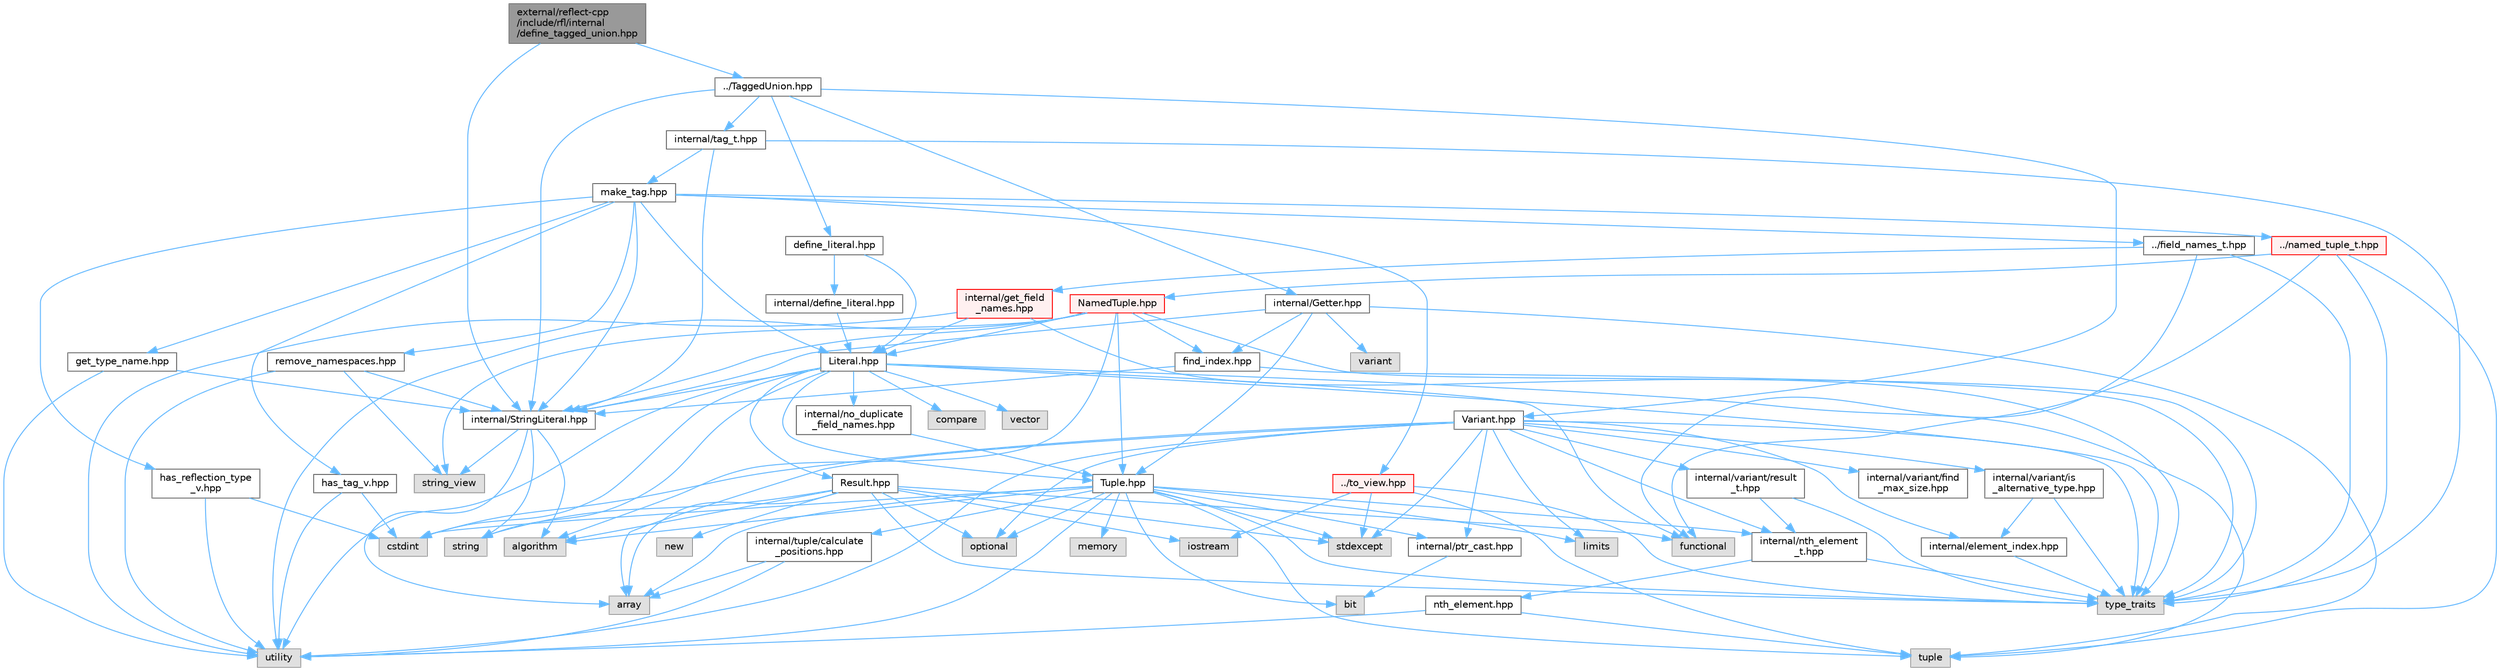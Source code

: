 digraph "external/reflect-cpp/include/rfl/internal/define_tagged_union.hpp"
{
 // LATEX_PDF_SIZE
  bgcolor="transparent";
  edge [fontname=Helvetica,fontsize=10,labelfontname=Helvetica,labelfontsize=10];
  node [fontname=Helvetica,fontsize=10,shape=box,height=0.2,width=0.4];
  Node1 [id="Node000001",label="external/reflect-cpp\l/include/rfl/internal\l/define_tagged_union.hpp",height=0.2,width=0.4,color="gray40", fillcolor="grey60", style="filled", fontcolor="black",tooltip=" "];
  Node1 -> Node2 [id="edge1_Node000001_Node000002",color="steelblue1",style="solid",tooltip=" "];
  Node2 [id="Node000002",label="../TaggedUnion.hpp",height=0.2,width=0.4,color="grey40", fillcolor="white", style="filled",URL="$_tagged_union_8hpp.html",tooltip=" "];
  Node2 -> Node3 [id="edge2_Node000002_Node000003",color="steelblue1",style="solid",tooltip=" "];
  Node3 [id="Node000003",label="Variant.hpp",height=0.2,width=0.4,color="grey40", fillcolor="white", style="filled",URL="$_variant_8hpp.html",tooltip=" "];
  Node3 -> Node4 [id="edge3_Node000003_Node000004",color="steelblue1",style="solid",tooltip=" "];
  Node4 [id="Node000004",label="array",height=0.2,width=0.4,color="grey60", fillcolor="#E0E0E0", style="filled",tooltip=" "];
  Node3 -> Node5 [id="edge4_Node000003_Node000005",color="steelblue1",style="solid",tooltip=" "];
  Node5 [id="Node000005",label="cstdint",height=0.2,width=0.4,color="grey60", fillcolor="#E0E0E0", style="filled",tooltip=" "];
  Node3 -> Node6 [id="edge5_Node000003_Node000006",color="steelblue1",style="solid",tooltip=" "];
  Node6 [id="Node000006",label="limits",height=0.2,width=0.4,color="grey60", fillcolor="#E0E0E0", style="filled",tooltip=" "];
  Node3 -> Node7 [id="edge6_Node000003_Node000007",color="steelblue1",style="solid",tooltip=" "];
  Node7 [id="Node000007",label="optional",height=0.2,width=0.4,color="grey60", fillcolor="#E0E0E0", style="filled",tooltip=" "];
  Node3 -> Node8 [id="edge7_Node000003_Node000008",color="steelblue1",style="solid",tooltip=" "];
  Node8 [id="Node000008",label="stdexcept",height=0.2,width=0.4,color="grey60", fillcolor="#E0E0E0", style="filled",tooltip=" "];
  Node3 -> Node9 [id="edge8_Node000003_Node000009",color="steelblue1",style="solid",tooltip=" "];
  Node9 [id="Node000009",label="type_traits",height=0.2,width=0.4,color="grey60", fillcolor="#E0E0E0", style="filled",tooltip=" "];
  Node3 -> Node10 [id="edge9_Node000003_Node000010",color="steelblue1",style="solid",tooltip=" "];
  Node10 [id="Node000010",label="utility",height=0.2,width=0.4,color="grey60", fillcolor="#E0E0E0", style="filled",tooltip=" "];
  Node3 -> Node11 [id="edge10_Node000003_Node000011",color="steelblue1",style="solid",tooltip=" "];
  Node11 [id="Node000011",label="internal/element_index.hpp",height=0.2,width=0.4,color="grey40", fillcolor="white", style="filled",URL="$element__index_8hpp.html",tooltip=" "];
  Node11 -> Node9 [id="edge11_Node000011_Node000009",color="steelblue1",style="solid",tooltip=" "];
  Node3 -> Node12 [id="edge12_Node000003_Node000012",color="steelblue1",style="solid",tooltip=" "];
  Node12 [id="Node000012",label="internal/nth_element\l_t.hpp",height=0.2,width=0.4,color="grey40", fillcolor="white", style="filled",URL="$nth__element__t_8hpp.html",tooltip=" "];
  Node12 -> Node9 [id="edge13_Node000012_Node000009",color="steelblue1",style="solid",tooltip=" "];
  Node12 -> Node13 [id="edge14_Node000012_Node000013",color="steelblue1",style="solid",tooltip=" "];
  Node13 [id="Node000013",label="nth_element.hpp",height=0.2,width=0.4,color="grey40", fillcolor="white", style="filled",URL="$nth__element_8hpp.html",tooltip=" "];
  Node13 -> Node14 [id="edge15_Node000013_Node000014",color="steelblue1",style="solid",tooltip=" "];
  Node14 [id="Node000014",label="tuple",height=0.2,width=0.4,color="grey60", fillcolor="#E0E0E0", style="filled",tooltip=" "];
  Node13 -> Node10 [id="edge16_Node000013_Node000010",color="steelblue1",style="solid",tooltip=" "];
  Node3 -> Node15 [id="edge17_Node000003_Node000015",color="steelblue1",style="solid",tooltip=" "];
  Node15 [id="Node000015",label="internal/variant/find\l_max_size.hpp",height=0.2,width=0.4,color="grey40", fillcolor="white", style="filled",URL="$find__max__size_8hpp.html",tooltip=" "];
  Node3 -> Node16 [id="edge18_Node000003_Node000016",color="steelblue1",style="solid",tooltip=" "];
  Node16 [id="Node000016",label="internal/variant/is\l_alternative_type.hpp",height=0.2,width=0.4,color="grey40", fillcolor="white", style="filled",URL="$is__alternative__type_8hpp.html",tooltip=" "];
  Node16 -> Node9 [id="edge19_Node000016_Node000009",color="steelblue1",style="solid",tooltip=" "];
  Node16 -> Node11 [id="edge20_Node000016_Node000011",color="steelblue1",style="solid",tooltip=" "];
  Node3 -> Node17 [id="edge21_Node000003_Node000017",color="steelblue1",style="solid",tooltip=" "];
  Node17 [id="Node000017",label="internal/variant/result\l_t.hpp",height=0.2,width=0.4,color="grey40", fillcolor="white", style="filled",URL="$result__t_8hpp.html",tooltip=" "];
  Node17 -> Node9 [id="edge22_Node000017_Node000009",color="steelblue1",style="solid",tooltip=" "];
  Node17 -> Node12 [id="edge23_Node000017_Node000012",color="steelblue1",style="solid",tooltip=" "];
  Node3 -> Node18 [id="edge24_Node000003_Node000018",color="steelblue1",style="solid",tooltip=" "];
  Node18 [id="Node000018",label="internal/ptr_cast.hpp",height=0.2,width=0.4,color="grey40", fillcolor="white", style="filled",URL="$ptr__cast_8hpp.html",tooltip=" "];
  Node18 -> Node19 [id="edge25_Node000018_Node000019",color="steelblue1",style="solid",tooltip=" "];
  Node19 [id="Node000019",label="bit",height=0.2,width=0.4,color="grey60", fillcolor="#E0E0E0", style="filled",tooltip=" "];
  Node2 -> Node20 [id="edge26_Node000002_Node000020",color="steelblue1",style="solid",tooltip=" "];
  Node20 [id="Node000020",label="define_literal.hpp",height=0.2,width=0.4,color="grey40", fillcolor="white", style="filled",URL="$define__literal_8hpp.html",tooltip=" "];
  Node20 -> Node21 [id="edge27_Node000020_Node000021",color="steelblue1",style="solid",tooltip=" "];
  Node21 [id="Node000021",label="Literal.hpp",height=0.2,width=0.4,color="grey40", fillcolor="white", style="filled",URL="$_literal_8hpp.html",tooltip=" "];
  Node21 -> Node22 [id="edge28_Node000021_Node000022",color="steelblue1",style="solid",tooltip=" "];
  Node22 [id="Node000022",label="compare",height=0.2,width=0.4,color="grey60", fillcolor="#E0E0E0", style="filled",tooltip=" "];
  Node21 -> Node5 [id="edge29_Node000021_Node000005",color="steelblue1",style="solid",tooltip=" "];
  Node21 -> Node23 [id="edge30_Node000021_Node000023",color="steelblue1",style="solid",tooltip=" "];
  Node23 [id="Node000023",label="functional",height=0.2,width=0.4,color="grey60", fillcolor="#E0E0E0", style="filled",tooltip=" "];
  Node21 -> Node24 [id="edge31_Node000021_Node000024",color="steelblue1",style="solid",tooltip=" "];
  Node24 [id="Node000024",label="string",height=0.2,width=0.4,color="grey60", fillcolor="#E0E0E0", style="filled",tooltip=" "];
  Node21 -> Node14 [id="edge32_Node000021_Node000014",color="steelblue1",style="solid",tooltip=" "];
  Node21 -> Node9 [id="edge33_Node000021_Node000009",color="steelblue1",style="solid",tooltip=" "];
  Node21 -> Node10 [id="edge34_Node000021_Node000010",color="steelblue1",style="solid",tooltip=" "];
  Node21 -> Node25 [id="edge35_Node000021_Node000025",color="steelblue1",style="solid",tooltip=" "];
  Node25 [id="Node000025",label="vector",height=0.2,width=0.4,color="grey60", fillcolor="#E0E0E0", style="filled",tooltip=" "];
  Node21 -> Node26 [id="edge36_Node000021_Node000026",color="steelblue1",style="solid",tooltip=" "];
  Node26 [id="Node000026",label="Result.hpp",height=0.2,width=0.4,color="grey40", fillcolor="white", style="filled",URL="$_result_8hpp.html",tooltip=" "];
  Node26 -> Node27 [id="edge37_Node000026_Node000027",color="steelblue1",style="solid",tooltip=" "];
  Node27 [id="Node000027",label="algorithm",height=0.2,width=0.4,color="grey60", fillcolor="#E0E0E0", style="filled",tooltip=" "];
  Node26 -> Node4 [id="edge38_Node000026_Node000004",color="steelblue1",style="solid",tooltip=" "];
  Node26 -> Node23 [id="edge39_Node000026_Node000023",color="steelblue1",style="solid",tooltip=" "];
  Node26 -> Node28 [id="edge40_Node000026_Node000028",color="steelblue1",style="solid",tooltip=" "];
  Node28 [id="Node000028",label="iostream",height=0.2,width=0.4,color="grey60", fillcolor="#E0E0E0", style="filled",tooltip=" "];
  Node26 -> Node29 [id="edge41_Node000026_Node000029",color="steelblue1",style="solid",tooltip=" "];
  Node29 [id="Node000029",label="new",height=0.2,width=0.4,color="grey60", fillcolor="#E0E0E0", style="filled",tooltip=" "];
  Node26 -> Node7 [id="edge42_Node000026_Node000007",color="steelblue1",style="solid",tooltip=" "];
  Node26 -> Node8 [id="edge43_Node000026_Node000008",color="steelblue1",style="solid",tooltip=" "];
  Node26 -> Node24 [id="edge44_Node000026_Node000024",color="steelblue1",style="solid",tooltip=" "];
  Node26 -> Node9 [id="edge45_Node000026_Node000009",color="steelblue1",style="solid",tooltip=" "];
  Node21 -> Node30 [id="edge46_Node000021_Node000030",color="steelblue1",style="solid",tooltip=" "];
  Node30 [id="Node000030",label="Tuple.hpp",height=0.2,width=0.4,color="grey40", fillcolor="white", style="filled",URL="$_tuple_8hpp.html",tooltip=" "];
  Node30 -> Node27 [id="edge47_Node000030_Node000027",color="steelblue1",style="solid",tooltip=" "];
  Node30 -> Node4 [id="edge48_Node000030_Node000004",color="steelblue1",style="solid",tooltip=" "];
  Node30 -> Node19 [id="edge49_Node000030_Node000019",color="steelblue1",style="solid",tooltip=" "];
  Node30 -> Node5 [id="edge50_Node000030_Node000005",color="steelblue1",style="solid",tooltip=" "];
  Node30 -> Node6 [id="edge51_Node000030_Node000006",color="steelblue1",style="solid",tooltip=" "];
  Node30 -> Node31 [id="edge52_Node000030_Node000031",color="steelblue1",style="solid",tooltip=" "];
  Node31 [id="Node000031",label="memory",height=0.2,width=0.4,color="grey60", fillcolor="#E0E0E0", style="filled",tooltip=" "];
  Node30 -> Node7 [id="edge53_Node000030_Node000007",color="steelblue1",style="solid",tooltip=" "];
  Node30 -> Node8 [id="edge54_Node000030_Node000008",color="steelblue1",style="solid",tooltip=" "];
  Node30 -> Node14 [id="edge55_Node000030_Node000014",color="steelblue1",style="solid",tooltip=" "];
  Node30 -> Node9 [id="edge56_Node000030_Node000009",color="steelblue1",style="solid",tooltip=" "];
  Node30 -> Node10 [id="edge57_Node000030_Node000010",color="steelblue1",style="solid",tooltip=" "];
  Node30 -> Node12 [id="edge58_Node000030_Node000012",color="steelblue1",style="solid",tooltip=" "];
  Node30 -> Node18 [id="edge59_Node000030_Node000018",color="steelblue1",style="solid",tooltip=" "];
  Node30 -> Node32 [id="edge60_Node000030_Node000032",color="steelblue1",style="solid",tooltip=" "];
  Node32 [id="Node000032",label="internal/tuple/calculate\l_positions.hpp",height=0.2,width=0.4,color="grey40", fillcolor="white", style="filled",URL="$calculate__positions_8hpp.html",tooltip=" "];
  Node32 -> Node4 [id="edge61_Node000032_Node000004",color="steelblue1",style="solid",tooltip=" "];
  Node32 -> Node10 [id="edge62_Node000032_Node000010",color="steelblue1",style="solid",tooltip=" "];
  Node21 -> Node33 [id="edge63_Node000021_Node000033",color="steelblue1",style="solid",tooltip=" "];
  Node33 [id="Node000033",label="internal/StringLiteral.hpp",height=0.2,width=0.4,color="grey40", fillcolor="white", style="filled",URL="$_string_literal_8hpp.html",tooltip=" "];
  Node33 -> Node27 [id="edge64_Node000033_Node000027",color="steelblue1",style="solid",tooltip=" "];
  Node33 -> Node4 [id="edge65_Node000033_Node000004",color="steelblue1",style="solid",tooltip=" "];
  Node33 -> Node24 [id="edge66_Node000033_Node000024",color="steelblue1",style="solid",tooltip=" "];
  Node33 -> Node34 [id="edge67_Node000033_Node000034",color="steelblue1",style="solid",tooltip=" "];
  Node34 [id="Node000034",label="string_view",height=0.2,width=0.4,color="grey60", fillcolor="#E0E0E0", style="filled",tooltip=" "];
  Node21 -> Node35 [id="edge68_Node000021_Node000035",color="steelblue1",style="solid",tooltip=" "];
  Node35 [id="Node000035",label="internal/no_duplicate\l_field_names.hpp",height=0.2,width=0.4,color="grey40", fillcolor="white", style="filled",URL="$no__duplicate__field__names_8hpp.html",tooltip=" "];
  Node35 -> Node30 [id="edge69_Node000035_Node000030",color="steelblue1",style="solid",tooltip=" "];
  Node20 -> Node36 [id="edge70_Node000020_Node000036",color="steelblue1",style="solid",tooltip=" "];
  Node36 [id="Node000036",label="internal/define_literal.hpp",height=0.2,width=0.4,color="grey40", fillcolor="white", style="filled",URL="$internal_2define__literal_8hpp.html",tooltip=" "];
  Node36 -> Node21 [id="edge71_Node000036_Node000021",color="steelblue1",style="solid",tooltip=" "];
  Node2 -> Node37 [id="edge72_Node000002_Node000037",color="steelblue1",style="solid",tooltip=" "];
  Node37 [id="Node000037",label="internal/Getter.hpp",height=0.2,width=0.4,color="grey40", fillcolor="white", style="filled",URL="$_getter_8hpp.html",tooltip=" "];
  Node37 -> Node14 [id="edge73_Node000037_Node000014",color="steelblue1",style="solid",tooltip=" "];
  Node37 -> Node38 [id="edge74_Node000037_Node000038",color="steelblue1",style="solid",tooltip=" "];
  Node38 [id="Node000038",label="variant",height=0.2,width=0.4,color="grey60", fillcolor="#E0E0E0", style="filled",tooltip=" "];
  Node37 -> Node30 [id="edge75_Node000037_Node000030",color="steelblue1",style="solid",tooltip=" "];
  Node37 -> Node33 [id="edge76_Node000037_Node000033",color="steelblue1",style="solid",tooltip=" "];
  Node37 -> Node39 [id="edge77_Node000037_Node000039",color="steelblue1",style="solid",tooltip=" "];
  Node39 [id="Node000039",label="find_index.hpp",height=0.2,width=0.4,color="grey40", fillcolor="white", style="filled",URL="$find__index_8hpp.html",tooltip=" "];
  Node39 -> Node9 [id="edge78_Node000039_Node000009",color="steelblue1",style="solid",tooltip=" "];
  Node39 -> Node33 [id="edge79_Node000039_Node000033",color="steelblue1",style="solid",tooltip=" "];
  Node2 -> Node33 [id="edge80_Node000002_Node000033",color="steelblue1",style="solid",tooltip=" "];
  Node2 -> Node40 [id="edge81_Node000002_Node000040",color="steelblue1",style="solid",tooltip=" "];
  Node40 [id="Node000040",label="internal/tag_t.hpp",height=0.2,width=0.4,color="grey40", fillcolor="white", style="filled",URL="$tag__t_8hpp.html",tooltip=" "];
  Node40 -> Node9 [id="edge82_Node000040_Node000009",color="steelblue1",style="solid",tooltip=" "];
  Node40 -> Node33 [id="edge83_Node000040_Node000033",color="steelblue1",style="solid",tooltip=" "];
  Node40 -> Node41 [id="edge84_Node000040_Node000041",color="steelblue1",style="solid",tooltip=" "];
  Node41 [id="Node000041",label="make_tag.hpp",height=0.2,width=0.4,color="grey40", fillcolor="white", style="filled",URL="$make__tag_8hpp.html",tooltip=" "];
  Node41 -> Node21 [id="edge85_Node000041_Node000021",color="steelblue1",style="solid",tooltip=" "];
  Node41 -> Node42 [id="edge86_Node000041_Node000042",color="steelblue1",style="solid",tooltip=" "];
  Node42 [id="Node000042",label="../field_names_t.hpp",height=0.2,width=0.4,color="grey40", fillcolor="white", style="filled",URL="$field__names__t_8hpp.html",tooltip=" "];
  Node42 -> Node23 [id="edge87_Node000042_Node000023",color="steelblue1",style="solid",tooltip=" "];
  Node42 -> Node9 [id="edge88_Node000042_Node000009",color="steelblue1",style="solid",tooltip=" "];
  Node42 -> Node43 [id="edge89_Node000042_Node000043",color="steelblue1",style="solid",tooltip=" "];
  Node43 [id="Node000043",label="internal/get_field\l_names.hpp",height=0.2,width=0.4,color="red", fillcolor="#FFF0F0", style="filled",URL="$get__field__names_8hpp.html",tooltip=" "];
  Node43 -> Node9 [id="edge90_Node000043_Node000009",color="steelblue1",style="solid",tooltip=" "];
  Node43 -> Node10 [id="edge91_Node000043_Node000010",color="steelblue1",style="solid",tooltip=" "];
  Node43 -> Node21 [id="edge92_Node000043_Node000021",color="steelblue1",style="solid",tooltip=" "];
  Node41 -> Node54 [id="edge93_Node000041_Node000054",color="steelblue1",style="solid",tooltip=" "];
  Node54 [id="Node000054",label="../named_tuple_t.hpp",height=0.2,width=0.4,color="red", fillcolor="#FFF0F0", style="filled",URL="$named__tuple__t_8hpp.html",tooltip=" "];
  Node54 -> Node23 [id="edge94_Node000054_Node000023",color="steelblue1",style="solid",tooltip=" "];
  Node54 -> Node14 [id="edge95_Node000054_Node000014",color="steelblue1",style="solid",tooltip=" "];
  Node54 -> Node9 [id="edge96_Node000054_Node000009",color="steelblue1",style="solid",tooltip=" "];
  Node54 -> Node55 [id="edge97_Node000054_Node000055",color="steelblue1",style="solid",tooltip=" "];
  Node55 [id="Node000055",label="NamedTuple.hpp",height=0.2,width=0.4,color="red", fillcolor="#FFF0F0", style="filled",URL="$_named_tuple_8hpp.html",tooltip=" "];
  Node55 -> Node27 [id="edge98_Node000055_Node000027",color="steelblue1",style="solid",tooltip=" "];
  Node55 -> Node34 [id="edge99_Node000055_Node000034",color="steelblue1",style="solid",tooltip=" "];
  Node55 -> Node9 [id="edge100_Node000055_Node000009",color="steelblue1",style="solid",tooltip=" "];
  Node55 -> Node10 [id="edge101_Node000055_Node000010",color="steelblue1",style="solid",tooltip=" "];
  Node55 -> Node21 [id="edge102_Node000055_Node000021",color="steelblue1",style="solid",tooltip=" "];
  Node55 -> Node30 [id="edge103_Node000055_Node000030",color="steelblue1",style="solid",tooltip=" "];
  Node55 -> Node33 [id="edge104_Node000055_Node000033",color="steelblue1",style="solid",tooltip=" "];
  Node55 -> Node39 [id="edge105_Node000055_Node000039",color="steelblue1",style="solid",tooltip=" "];
  Node41 -> Node97 [id="edge106_Node000041_Node000097",color="steelblue1",style="solid",tooltip=" "];
  Node97 [id="Node000097",label="../to_view.hpp",height=0.2,width=0.4,color="red", fillcolor="#FFF0F0", style="filled",URL="$to__view_8hpp.html",tooltip=" "];
  Node97 -> Node28 [id="edge107_Node000097_Node000028",color="steelblue1",style="solid",tooltip=" "];
  Node97 -> Node8 [id="edge108_Node000097_Node000008",color="steelblue1",style="solid",tooltip=" "];
  Node97 -> Node14 [id="edge109_Node000097_Node000014",color="steelblue1",style="solid",tooltip=" "];
  Node97 -> Node9 [id="edge110_Node000097_Node000009",color="steelblue1",style="solid",tooltip=" "];
  Node41 -> Node33 [id="edge111_Node000041_Node000033",color="steelblue1",style="solid",tooltip=" "];
  Node41 -> Node98 [id="edge112_Node000041_Node000098",color="steelblue1",style="solid",tooltip=" "];
  Node98 [id="Node000098",label="get_type_name.hpp",height=0.2,width=0.4,color="grey40", fillcolor="white", style="filled",URL="$get__type__name_8hpp.html",tooltip=" "];
  Node98 -> Node10 [id="edge113_Node000098_Node000010",color="steelblue1",style="solid",tooltip=" "];
  Node98 -> Node33 [id="edge114_Node000098_Node000033",color="steelblue1",style="solid",tooltip=" "];
  Node41 -> Node99 [id="edge115_Node000041_Node000099",color="steelblue1",style="solid",tooltip=" "];
  Node99 [id="Node000099",label="has_reflection_type\l_v.hpp",height=0.2,width=0.4,color="grey40", fillcolor="white", style="filled",URL="$has__reflection__type__v_8hpp.html",tooltip=" "];
  Node99 -> Node5 [id="edge116_Node000099_Node000005",color="steelblue1",style="solid",tooltip=" "];
  Node99 -> Node10 [id="edge117_Node000099_Node000010",color="steelblue1",style="solid",tooltip=" "];
  Node41 -> Node100 [id="edge118_Node000041_Node000100",color="steelblue1",style="solid",tooltip=" "];
  Node100 [id="Node000100",label="has_tag_v.hpp",height=0.2,width=0.4,color="grey40", fillcolor="white", style="filled",URL="$has__tag__v_8hpp.html",tooltip=" "];
  Node100 -> Node5 [id="edge119_Node000100_Node000005",color="steelblue1",style="solid",tooltip=" "];
  Node100 -> Node10 [id="edge120_Node000100_Node000010",color="steelblue1",style="solid",tooltip=" "];
  Node41 -> Node101 [id="edge121_Node000041_Node000101",color="steelblue1",style="solid",tooltip=" "];
  Node101 [id="Node000101",label="remove_namespaces.hpp",height=0.2,width=0.4,color="grey40", fillcolor="white", style="filled",URL="$remove__namespaces_8hpp.html",tooltip=" "];
  Node101 -> Node34 [id="edge122_Node000101_Node000034",color="steelblue1",style="solid",tooltip=" "];
  Node101 -> Node10 [id="edge123_Node000101_Node000010",color="steelblue1",style="solid",tooltip=" "];
  Node101 -> Node33 [id="edge124_Node000101_Node000033",color="steelblue1",style="solid",tooltip=" "];
  Node1 -> Node33 [id="edge125_Node000001_Node000033",color="steelblue1",style="solid",tooltip=" "];
}
